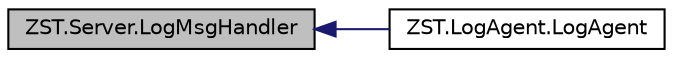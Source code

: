 digraph "ZST.Server.LogMsgHandler"
{
  edge [fontname="Helvetica",fontsize="10",labelfontname="Helvetica",labelfontsize="10"];
  node [fontname="Helvetica",fontsize="10",shape=record];
  rankdir="LR";
  Node1 [label="ZST.Server.LogMsgHandler",height=0.2,width=0.4,color="black", fillcolor="grey75", style="filled", fontcolor="black"];
  Node1 -> Node2 [dir="back",color="midnightblue",fontsize="10",style="solid"];
  Node2 [label="ZST.LogAgent.LogAgent",height=0.2,width=0.4,color="black", fillcolor="white", style="filled",URL="$class_z_s_t_1_1_log_agent.html#ae8069c077b97c2279e968d9035af26bd",tooltip="Konstruktor klasy LogAgent "];
}
